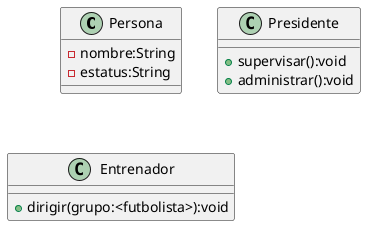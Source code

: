 @startuml
'En el equipo de fútbol “Digital FC” se realizan diversos entrenamientos durante la
'semana, los miembros del equipo concurren y perfeccionan sus habilidades para el
'siguiente partido.
'Nos encontramos con un plantel compuesto por futbolistas, quienes se desempeñan
'en diferentes posiciones y tienen un estatus en el equipo: son titulares o suplentes. El
'presidente asiste a supervisar y realizar actividades administrativas. Los
'entrenadores, que dirigen los entrenamientos en grupos, diseñan tácticas de juego.
'También hay fisioterapeutas que realizan controles médicos, registran el progreso de
'recuperación de lesiones y otros roles que ustedes puedan mencionar como parte del
'equipo de fútbol.

class Persona{
-nombre:String
-estatus:String

}

class Presidente{

+supervisar():void
+administrar():void
}

class Entrenador{

+dirigir(grupo:<futbolista>):void


}
@enduml
